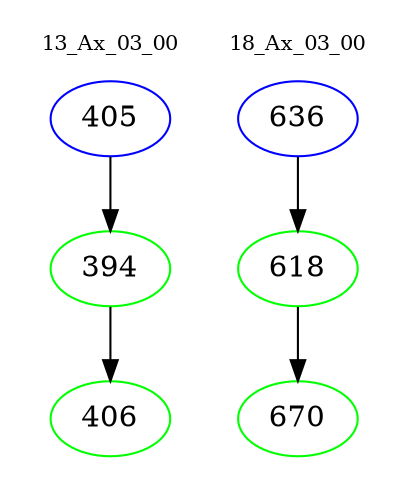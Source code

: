 digraph{
subgraph cluster_0 {
color = white
label = "13_Ax_03_00";
fontsize=10;
T0_405 [label="405", color="blue"]
T0_405 -> T0_394 [color="black"]
T0_394 [label="394", color="green"]
T0_394 -> T0_406 [color="black"]
T0_406 [label="406", color="green"]
}
subgraph cluster_1 {
color = white
label = "18_Ax_03_00";
fontsize=10;
T1_636 [label="636", color="blue"]
T1_636 -> T1_618 [color="black"]
T1_618 [label="618", color="green"]
T1_618 -> T1_670 [color="black"]
T1_670 [label="670", color="green"]
}
}
